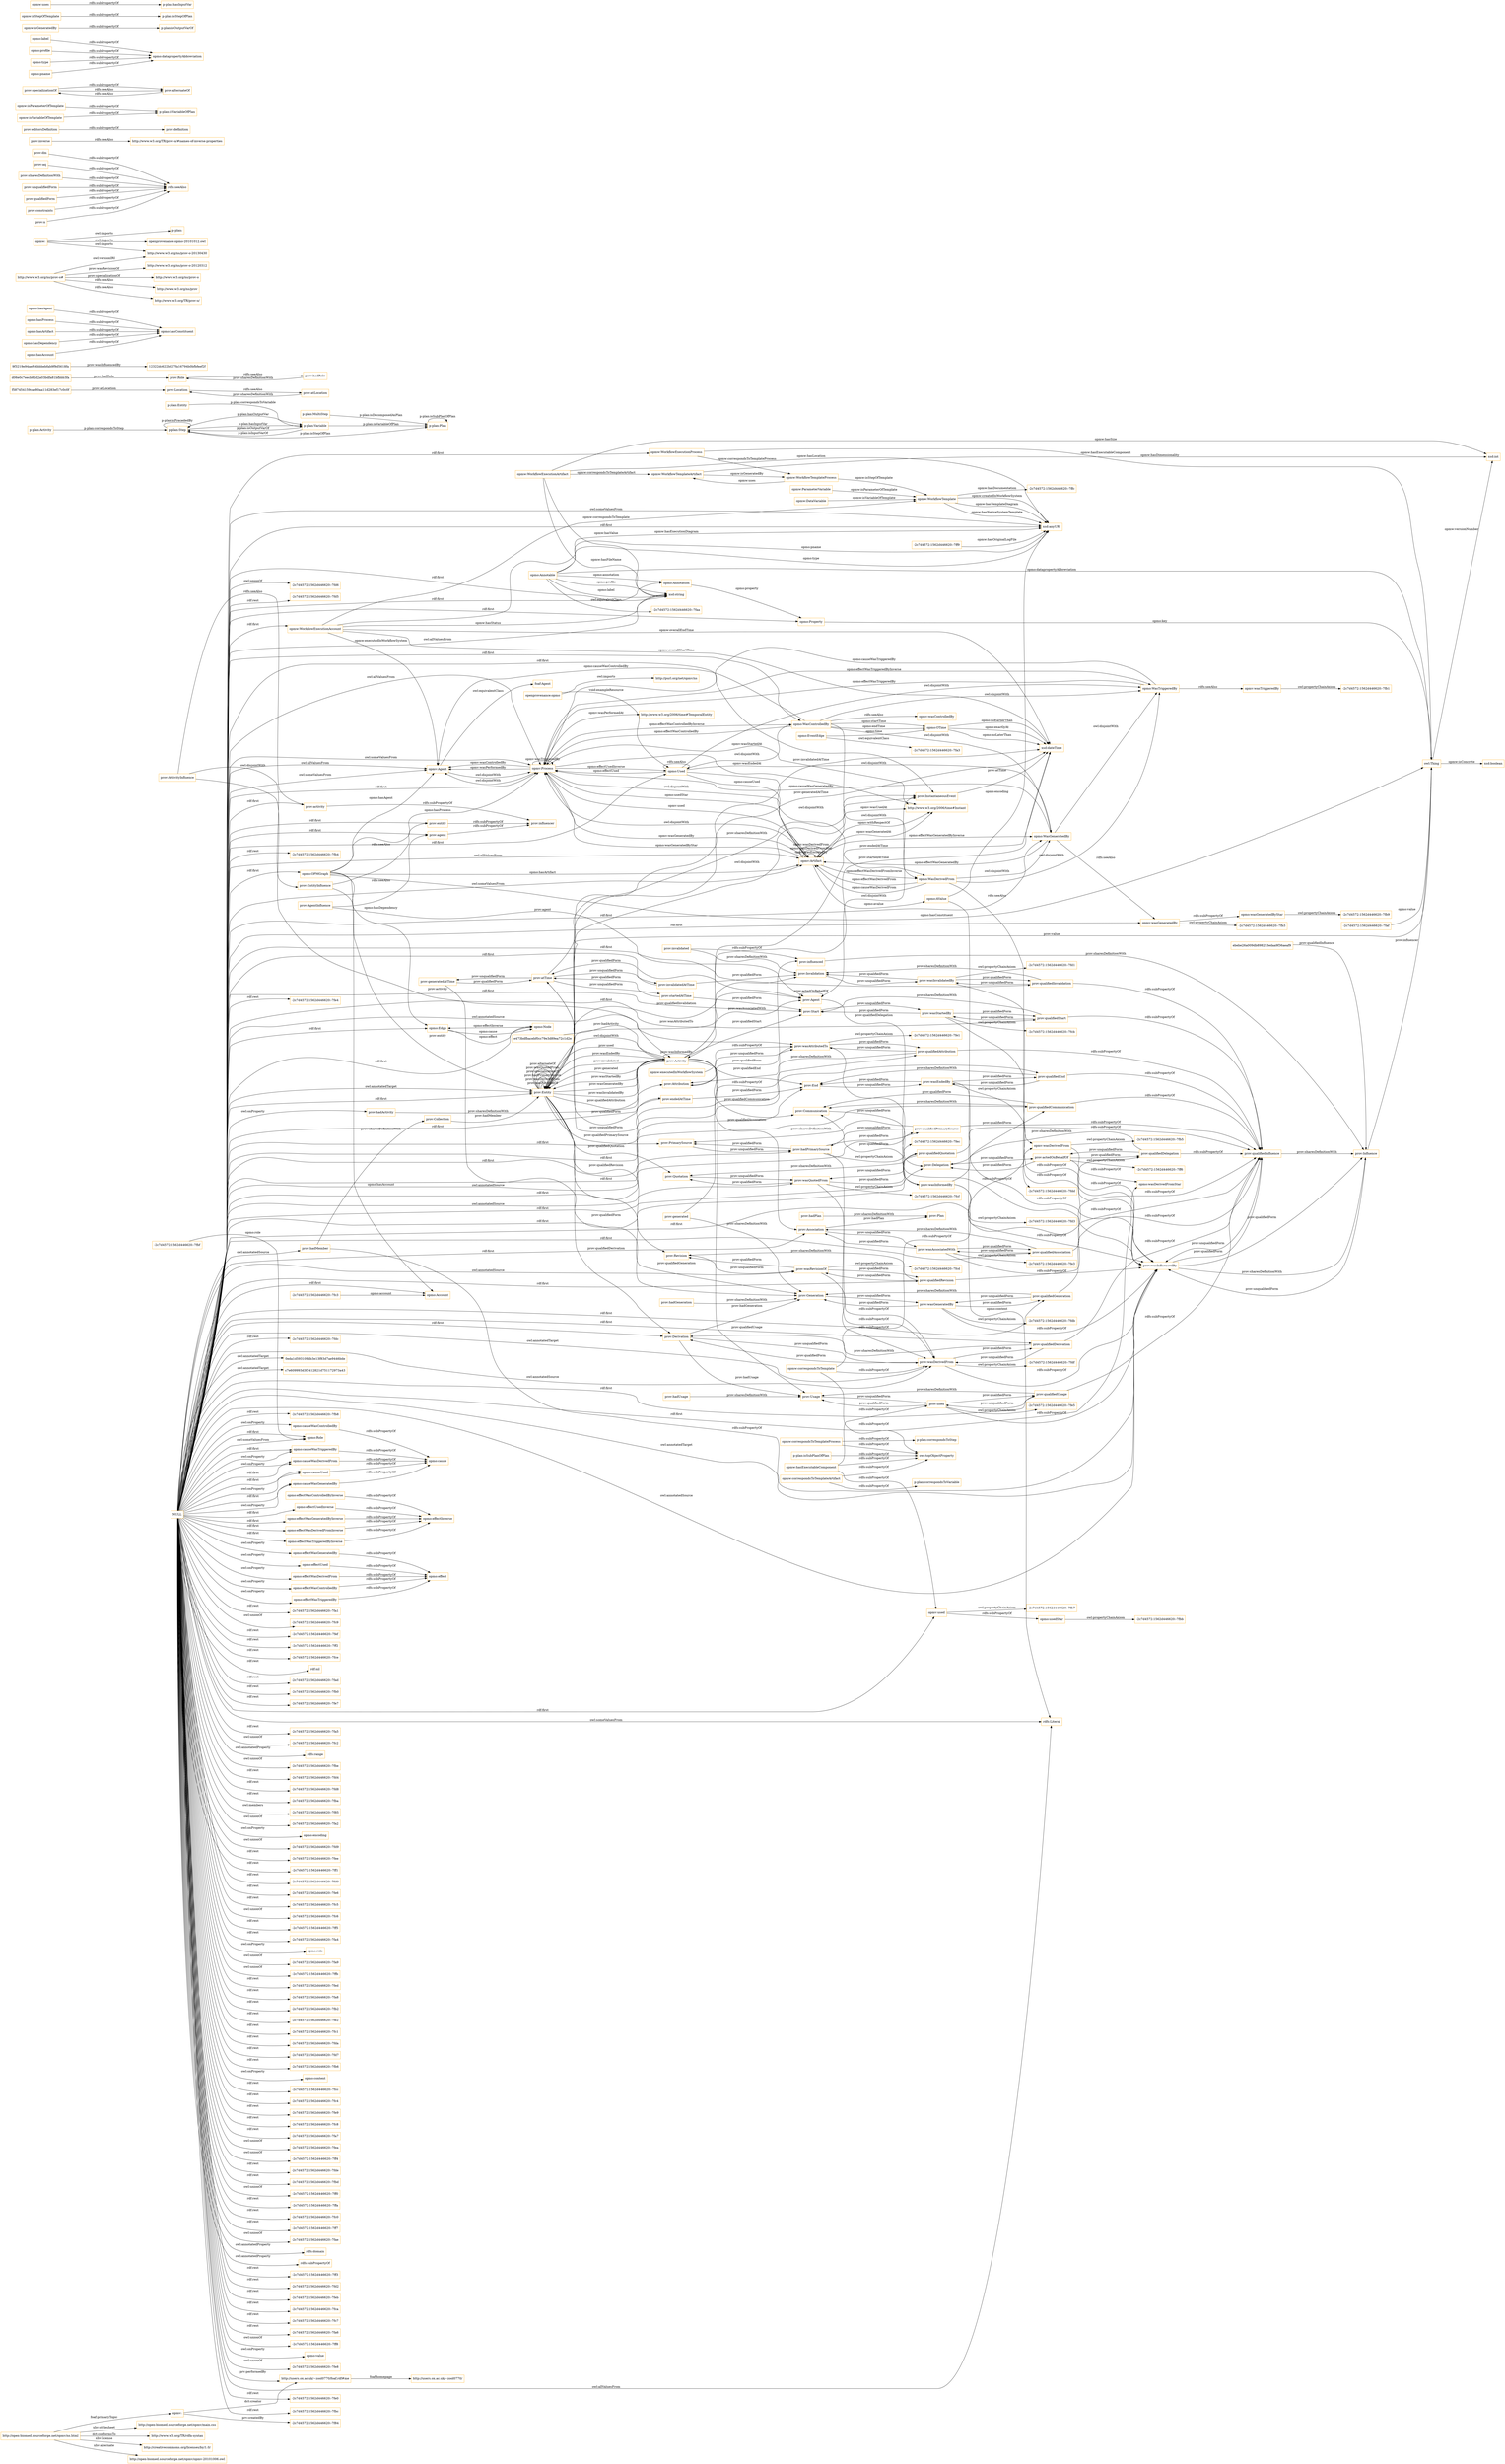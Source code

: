 digraph ar2dtool_diagram { 
rankdir=LR;
size="1501"
node [shape = rectangle, color="orange"]; "opmw:WorkflowExecutionAccount" "opmv:Process" "opmo:OPMGraph" "opmw:WorkflowTemplate" "opmw:DataVariable" "opmw:WorkflowTemplateArtifact" "opmw:WorkflowExecutionProcess" "-2c7d4572:1562d446620:-7ff9" "opmw:ParameterVariable" "opmw:WorkflowExecutionArtifact" "opmw:WorkflowTemplateProcess" "opmo:Account" "opmv:Artifact" "p-plan:MultiStep" "p-plan:Activity" "p-plan:Step" "p-plan:Entity" "prov:Entity" "p-plan:Plan" "prov:Plan" "prov:Activity" "p-plan:Variable" "f587454159cae80aa11d283ef17c0c0f" "prov:Influence" "ebebe26a009db898253edaa9f36aeaf9" "prov:End" "prov:Agent" "prov:Derivation" "prov:Role" "d06e0c7eecb82d2a03bdfa81bfbbb3fa" "prov:Quotation" "prov:Collection" "prov:InstantaneousEvent" "prov:Delegation" "prov:Invalidation" "12322dc622b927fa16794b0bfbfeef2f" "prov:Usage" "0eda1d593109db3e13f83d7ae9446bde" "prov:Attribution" "prov:PrimarySource" "owl:Thing" "prov:ActivityInfluence" "prov:Revision" "prov:Communication" "prov:Association" "prov:Start" "c7e609993d3f2412821d751172973a43" "9f3219e94aef64bbbebfab9f9d5618fa" "prov:EntityInfluence" "e473bdfbacebf0cc79e3d89ea72c1d2e" "prov:Location" "prov:AgentInfluence" "prov:Generation" "opmo:Annotation" "opmo:Edge" "opmo:Property" "opmo:EventEdge" "opmo:Used" "opmo:OTime" "-2c7d4572:1562d446620:-7fbf" "-2c7d4572:1562d446620:-7faf" "opmo:WasGeneratedBy" "opmo:Node" "opmo:AValue" "opmo:Role" "opmv:Agent" "opmo:WasDerivedFrom" "opmo:WasControlledBy" "-2c7d4572:1562d446620:-7fa3" "opmo:Annotable" "-2c7d4572:1562d446620:-7faa" "opmo:WasTriggeredBy" "-2c7d4572:1562d446620:-7fc3" "foaf:Agent" ; /*classes style*/
	"prov:Activity" -> "prov:Entity" [ label = "owl:disjointWith" ];
	"prov:entity" -> "prov:influencer" [ label = "rdfs:subPropertyOf" ];
	"opmo:effectWasControlledByInverse" -> "opmo:effectInverse" [ label = "rdfs:subPropertyOf" ];
	"prov:Derivation" -> "prov:wasDerivedFrom" [ label = "prov:unqualifiedForm" ];
	"opmo:hasAgent" -> "opmo:hasConstituent" [ label = "rdfs:subPropertyOf" ];
	"prov:Communication" -> "prov:wasInformedBy" [ label = "prov:unqualifiedForm" ];
	"prov:wasInvalidatedBy" -> "-2c7d4572:1562d446620:-7fd1" [ label = "owl:propertyChainAxiom" ];
	"prov:wasInvalidatedBy" -> "prov:wasInfluencedBy" [ label = "rdfs:subPropertyOf" ];
	"prov:wasInvalidatedBy" -> "prov:qualifiedInvalidation" [ label = "prov:qualifiedForm" ];
	"prov:wasInvalidatedBy" -> "prov:Invalidation" [ label = "prov:qualifiedForm" ];
	"opmw:" -> "p-plan:" [ label = "owl:imports" ];
	"opmw:" -> "openprovenance:opmo-20101012.owl" [ label = "owl:imports" ];
	"opmw:" -> "http://www.w3.org/ns/prov-o-20130430" [ label = "owl:imports" ];
	"prov:hadActivity" -> "prov:Activity" [ label = "prov:sharesDefinitionWith" ];
	"prov:hadGeneration" -> "prov:Generation" [ label = "prov:sharesDefinitionWith" ];
	"prov:qualifiedPrimarySource" -> "prov:qualifiedInfluence" [ label = "rdfs:subPropertyOf" ];
	"prov:qualifiedPrimarySource" -> "prov:PrimarySource" [ label = "prov:sharesDefinitionWith" ];
	"prov:qualifiedPrimarySource" -> "prov:hadPrimarySource" [ label = "prov:unqualifiedForm" ];
	"prov:generated" -> "prov:Generation" [ label = "prov:sharesDefinitionWith" ];
	"prov:generated" -> "prov:influenced" [ label = "rdfs:subPropertyOf" ];
	"opmo:Used" -> "opmo:WasGeneratedBy" [ label = "owl:disjointWith" ];
	"opmo:Used" -> "opmo:Used" [ label = "rdfs:seeAlso" ];
	"opmo:Used" -> "opmo:WasDerivedFrom" [ label = "owl:disjointWith" ];
	"opmo:Used" -> "opmo:WasControlledBy" [ label = "owl:disjointWith" ];
	"opmo:Used" -> "opmo:WasTriggeredBy" [ label = "owl:disjointWith" ];
	"prov:dm" -> "rdfs:seeAlso" [ label = "rdfs:subPropertyOf" ];
	"opmo:causeWasControlledBy" -> "opmo:cause" [ label = "rdfs:subPropertyOf" ];
	"prov:wasDerivedFrom" -> "-2c7d4572:1562d446620:-7fdf" [ label = "owl:propertyChainAxiom" ];
	"prov:wasDerivedFrom" -> "prov:Derivation" [ label = "prov:qualifiedForm" ];
	"prov:wasDerivedFrom" -> "prov:qualifiedDerivation" [ label = "prov:qualifiedForm" ];
	"prov:wasDerivedFrom" -> "prov:wasInfluencedBy" [ label = "rdfs:subPropertyOf" ];
	"prov:Delegation" -> "prov:actedOnBehalfOf" [ label = "prov:unqualifiedForm" ];
	"prov:invalidated" -> "prov:influenced" [ label = "rdfs:subPropertyOf" ];
	"prov:invalidated" -> "prov:Invalidation" [ label = "prov:sharesDefinitionWith" ];
	"prov:wasInfluencedBy" -> "prov:Influence" [ label = "prov:sharesDefinitionWith" ];
	"prov:wasInfluencedBy" -> "prov:Influence" [ label = "prov:qualifiedForm" ];
	"prov:wasInfluencedBy" -> "prov:qualifiedInfluence" [ label = "prov:qualifiedForm" ];
	"prov:qualifiedDelegation" -> "prov:Delegation" [ label = "prov:sharesDefinitionWith" ];
	"prov:qualifiedDelegation" -> "prov:actedOnBehalfOf" [ label = "prov:unqualifiedForm" ];
	"prov:qualifiedDelegation" -> "prov:qualifiedInfluence" [ label = "rdfs:subPropertyOf" ];
	"prov:inverse" -> "http://www.w3.org/TR/prov-o/#names-of-inverse-properties" [ label = "rdfs:seeAlso" ];
	"prov:aq" -> "rdfs:seeAlso" [ label = "rdfs:subPropertyOf" ];
	"opmo:causeWasTriggeredBy" -> "opmo:cause" [ label = "rdfs:subPropertyOf" ];
	"prov:Agent" -> "prov:InstantaneousEvent" [ label = "owl:disjointWith" ];
	"opmo:EventEdge" -> "-2c7d4572:1562d446620:-7fa3" [ label = "owl:equivalentClass" ];
	"opmo:effectWasGeneratedByInverse" -> "opmo:effectInverse" [ label = "rdfs:subPropertyOf" ];
	"prov:qualifiedAssociation" -> "prov:Association" [ label = "prov:sharesDefinitionWith" ];
	"prov:qualifiedAssociation" -> "prov:wasAssociatedWith" [ label = "prov:unqualifiedForm" ];
	"prov:qualifiedAssociation" -> "prov:qualifiedInfluence" [ label = "rdfs:subPropertyOf" ];
	"prov:editorsDefinition" -> "prov:definition" [ label = "rdfs:subPropertyOf" ];
	"prov:Start" -> "prov:wasStartedBy" [ label = "prov:unqualifiedForm" ];
	"opmw:correspondsToTemplateProcess" -> "owl:topObjectProperty" [ label = "rdfs:subPropertyOf" ];
	"opmw:correspondsToTemplateProcess" -> "p-plan:correspondsToStep" [ label = "rdfs:subPropertyOf" ];
	"opmw:correspondsToTemplateArtifact" -> "owl:topObjectProperty" [ label = "rdfs:subPropertyOf" ];
	"opmw:correspondsToTemplateArtifact" -> "p-plan:correspondsToVariable" [ label = "rdfs:subPropertyOf" ];
	"prov:wasAttributedTo" -> "-2c7d4572:1562d446620:-7fe1" [ label = "owl:propertyChainAxiom" ];
	"prov:wasAttributedTo" -> "prov:Attribution" [ label = "prov:qualifiedForm" ];
	"prov:wasAttributedTo" -> "prov:wasInfluencedBy" [ label = "rdfs:subPropertyOf" ];
	"prov:wasAttributedTo" -> "prov:qualifiedAttribution" [ label = "prov:qualifiedForm" ];
	"prov:Influence" -> "prov:wasInfluencedBy" [ label = "prov:unqualifiedForm" ];
	"prov:Usage" -> "prov:used" [ label = "prov:unqualifiedForm" ];
	"prov:Association" -> "prov:wasAssociatedWith" [ label = "prov:unqualifiedForm" ];
	"prov:wasEndedBy" -> "prov:qualifiedEnd" [ label = "prov:qualifiedForm" ];
	"prov:wasEndedBy" -> "-2c7d4572:1562d446620:-7fdd" [ label = "owl:propertyChainAxiom" ];
	"prov:wasEndedBy" -> "prov:End" [ label = "prov:qualifiedForm" ];
	"prov:wasEndedBy" -> "prov:wasInfluencedBy" [ label = "rdfs:subPropertyOf" ];
	"opmo:WasDerivedFrom" -> "opmv:wasDerivedFrom" [ label = "rdfs:seeAlso" ];
	"opmo:WasDerivedFrom" -> "opmo:WasGeneratedBy" [ label = "owl:disjointWith" ];
	"opmo:WasDerivedFrom" -> "opmo:WasTriggeredBy" [ label = "owl:disjointWith" ];
	"prov:activity" -> "prov:influencer" [ label = "rdfs:subPropertyOf" ];
	"opmw:isParameterOfTemplate" -> "p-plan:isVariableOfPlan" [ label = "rdfs:subPropertyOf" ];
	"prov:Entity" -> "prov:InstantaneousEvent" [ label = "owl:disjointWith" ];
	"prov:specializationOf" -> "prov:alternateOf" [ label = "rdfs:subPropertyOf" ];
	"prov:specializationOf" -> "prov:alternateOf" [ label = "rdfs:seeAlso" ];
	"prov:invalidatedAtTime" -> "prov:atTime" [ label = "prov:qualifiedForm" ];
	"prov:invalidatedAtTime" -> "prov:Invalidation" [ label = "prov:qualifiedForm" ];
	"opmo:label" -> "opmo:datapropertyAbbreviation" [ label = "rdfs:subPropertyOf" ];
	"opmo:WasControlledBy" -> "opmo:WasDerivedFrom" [ label = "owl:disjointWith" ];
	"opmo:WasControlledBy" -> "opmv:wasControlledBy" [ label = "rdfs:seeAlso" ];
	"opmo:WasControlledBy" -> "opmo:WasTriggeredBy" [ label = "owl:disjointWith" ];
	"opmo:WasControlledBy" -> "opmo:WasGeneratedBy" [ label = "owl:disjointWith" ];
	"opmo:effectWasGeneratedBy" -> "opmo:effect" [ label = "rdfs:subPropertyOf" ];
	"opmo:causeWasDerivedFrom" -> "opmo:cause" [ label = "rdfs:subPropertyOf" ];
	"prov:hadUsage" -> "prov:Usage" [ label = "prov:sharesDefinitionWith" ];
	"opmw:isGeneratedBy" -> "p-plan:isOutputVarOf" [ label = "rdfs:subPropertyOf" ];
	"opmo:usedStar" -> "-2c7d4572:1562d446620:-7fbb" [ label = "owl:propertyChainAxiom" ];
	"prov:qualifiedEnd" -> "prov:qualifiedInfluence" [ label = "rdfs:subPropertyOf" ];
	"prov:qualifiedEnd" -> "prov:wasEndedBy" [ label = "prov:unqualifiedForm" ];
	"prov:qualifiedEnd" -> "prov:End" [ label = "prov:sharesDefinitionWith" ];
	"prov:sharesDefinitionWith" -> "rdfs:seeAlso" [ label = "rdfs:subPropertyOf" ];
	"prov:used" -> "prov:wasInfluencedBy" [ label = "rdfs:subPropertyOf" ];
	"prov:used" -> "prov:Usage" [ label = "prov:qualifiedForm" ];
	"prov:used" -> "-2c7d4572:1562d446620:-7fe5" [ label = "owl:propertyChainAxiom" ];
	"prov:used" -> "prov:qualifiedUsage" [ label = "prov:qualifiedForm" ];
	"http://users.ox.ac.uk/~zool0770/foaf.rdf#me" -> "http://users.ox.ac.uk/~zool0770/" [ label = "foaf:homepage" ];
	"prov:agent" -> "prov:influencer" [ label = "rdfs:subPropertyOf" ];
	"prov:qualifiedCommunication" -> "prov:Communication" [ label = "prov:sharesDefinitionWith" ];
	"prov:qualifiedCommunication" -> "prov:Communication" [ label = "prov:qualifiedForm" ];
	"prov:qualifiedCommunication" -> "prov:qualifiedInfluence" [ label = "rdfs:subPropertyOf" ];
	"prov:atTime" -> "prov:invalidatedAtTime" [ label = "prov:unqualifiedForm" ];
	"prov:atTime" -> "prov:startedAtTime" [ label = "prov:unqualifiedForm" ];
	"prov:atTime" -> "prov:generatedAtTime" [ label = "prov:unqualifiedForm" ];
	"prov:atTime" -> "prov:endedAtTime" [ label = "prov:unqualifiedForm" ];
	"prov:atTime" -> "prov:InstantaneousEvent" [ label = "prov:sharesDefinitionWith" ];
	"prov:hadRole" -> "prov:Role" [ label = "prov:sharesDefinitionWith" ];
	"prov:qualifiedQuotation" -> "prov:wasQuotedFrom" [ label = "prov:unqualifiedForm" ];
	"prov:qualifiedQuotation" -> "prov:Quotation" [ label = "prov:sharesDefinitionWith" ];
	"prov:qualifiedQuotation" -> "prov:qualifiedInfluence" [ label = "rdfs:subPropertyOf" ];
	"prov:wasQuotedFrom" -> "-2c7d4572:1562d446620:-7fcf" [ label = "owl:propertyChainAxiom" ];
	"prov:wasQuotedFrom" -> "prov:wasDerivedFrom" [ label = "rdfs:subPropertyOf" ];
	"prov:wasQuotedFrom" -> "prov:qualifiedQuotation" [ label = "prov:qualifiedForm" ];
	"prov:wasQuotedFrom" -> "prov:Quotation" [ label = "prov:qualifiedForm" ];
	"prov:unqualifiedForm" -> "rdfs:seeAlso" [ label = "rdfs:subPropertyOf" ];
	"prov:wasGeneratedBy" -> "prov:wasInfluencedBy" [ label = "rdfs:subPropertyOf" ];
	"prov:wasGeneratedBy" -> "prov:Generation" [ label = "prov:qualifiedForm" ];
	"prov:wasGeneratedBy" -> "prov:qualifiedGeneration" [ label = "prov:qualifiedForm" ];
	"prov:wasGeneratedBy" -> "-2c7d4572:1562d446620:-7fdb" [ label = "owl:propertyChainAxiom" ];
	"prov:qualifiedForm" -> "rdfs:seeAlso" [ label = "rdfs:subPropertyOf" ];
	"opmo:causeUsed" -> "opmo:cause" [ label = "rdfs:subPropertyOf" ];
	"prov:qualifiedUsage" -> "prov:qualifiedInfluence" [ label = "rdfs:subPropertyOf" ];
	"prov:qualifiedUsage" -> "prov:Usage" [ label = "prov:sharesDefinitionWith" ];
	"prov:qualifiedUsage" -> "prov:used" [ label = "prov:unqualifiedForm" ];
	"prov:wasInformedBy" -> "-2c7d4572:1562d446620:-7fd3" [ label = "owl:propertyChainAxiom" ];
	"prov:wasInformedBy" -> "prov:wasInfluencedBy" [ label = "rdfs:subPropertyOf" ];
	"prov:wasInformedBy" -> "prov:qualifiedCommunication" [ label = "prov:qualifiedForm" ];
	"prov:wasInformedBy" -> "prov:Communication" [ label = "prov:qualifiedForm" ];
	"prov:hadMember" -> "prov:Collection" [ label = "prov:sharesDefinitionWith" ];
	"prov:hadMember" -> "prov:wasInfluencedBy" [ label = "rdfs:subPropertyOf" ];
	"prov:qualifiedInvalidation" -> "prov:Invalidation" [ label = "prov:sharesDefinitionWith" ];
	"prov:qualifiedInvalidation" -> "prov:wasInvalidatedBy" [ label = "prov:unqualifiedForm" ];
	"prov:qualifiedInvalidation" -> "prov:qualifiedInfluence" [ label = "rdfs:subPropertyOf" ];
	"opmo:profile" -> "opmo:datapropertyAbbreviation" [ label = "rdfs:subPropertyOf" ];
	"prov:Generation" -> "prov:wasGeneratedBy" [ label = "prov:unqualifiedForm" ];
	"opmo:hasProcess" -> "opmo:hasConstituent" [ label = "rdfs:subPropertyOf" ];
	"opmw:executedInWorkflowSystem" -> "prov:wasAttributedTo" [ label = "rdfs:subPropertyOf" ];
	"opmo:hasArtifact" -> "opmo:hasConstituent" [ label = "rdfs:subPropertyOf" ];
	"prov:constraints" -> "rdfs:seeAlso" [ label = "rdfs:subPropertyOf" ];
	"prov:actedOnBehalfOf" -> "prov:qualifiedDelegation" [ label = "prov:qualifiedForm" ];
	"prov:actedOnBehalfOf" -> "prov:Delegation" [ label = "prov:qualifiedForm" ];
	"prov:actedOnBehalfOf" -> "prov:wasInfluencedBy" [ label = "rdfs:subPropertyOf" ];
	"prov:actedOnBehalfOf" -> "-2c7d4572:1562d446620:-7ff6" [ label = "owl:propertyChainAxiom" ];
	"opmv:wasTriggeredBy" -> "-2c7d4572:1562d446620:-7fb1" [ label = "owl:propertyChainAxiom" ];
	"prov:qualifiedGeneration" -> "prov:wasGeneratedBy" [ label = "prov:unqualifiedForm" ];
	"prov:qualifiedGeneration" -> "prov:qualifiedInfluence" [ label = "rdfs:subPropertyOf" ];
	"prov:qualifiedGeneration" -> "prov:Generation" [ label = "prov:sharesDefinitionWith" ];
	"opmo:effectWasDerivedFromInverse" -> "opmo:effectInverse" [ label = "rdfs:subPropertyOf" ];
	"prov:ActivityInfluence" -> "prov:activity" [ label = "rdfs:seeAlso" ];
	"prov:ActivityInfluence" -> "prov:EntityInfluence" [ label = "owl:disjointWith" ];
	"prov:qualifiedAttribution" -> "prov:qualifiedInfluence" [ label = "rdfs:subPropertyOf" ];
	"prov:qualifiedAttribution" -> "prov:wasAttributedTo" [ label = "prov:unqualifiedForm" ];
	"prov:qualifiedAttribution" -> "prov:Attribution" [ label = "prov:sharesDefinitionWith" ];
	"prov:startedAtTime" -> "prov:Start" [ label = "prov:qualifiedForm" ];
	"prov:startedAtTime" -> "prov:atTime" [ label = "prov:qualifiedForm" ];
	"prov:Revision" -> "prov:wasRevisionOf" [ label = "prov:unqualifiedForm" ];
	"http://open-biomed.sourceforge.net/opmv/ns.html" -> "http://open-biomed.sourceforge.net/opmv/main.css" [ label = "xhv:stylesheet" ];
	"http://open-biomed.sourceforge.net/opmv/ns.html" -> "http://www.w3.org/TR/rdfa-syntax" [ label = "dct:conformsTo" ];
	"http://open-biomed.sourceforge.net/opmv/ns.html" -> "opmv:" [ label = "foaf:primaryTopic" ];
	"http://open-biomed.sourceforge.net/opmv/ns.html" -> "http://creativecommons.org/licenses/by/1.0/" [ label = "xhv:license" ];
	"http://open-biomed.sourceforge.net/opmv/ns.html" -> "http://open-biomed.sourceforge.net/opmv/opmv-20101006.owl" [ label = "xhv:alternate" ];
	"prov:qualifiedDerivation" -> "prov:wasDerivedFrom" [ label = "prov:unqualifiedForm" ];
	"prov:qualifiedDerivation" -> "prov:qualifiedInfluence" [ label = "rdfs:subPropertyOf" ];
	"prov:qualifiedDerivation" -> "prov:Derivation" [ label = "prov:sharesDefinitionWith" ];
	"prov:wasAssociatedWith" -> "prov:Association" [ label = "prov:qualifiedForm" ];
	"prov:wasAssociatedWith" -> "prov:wasInfluencedBy" [ label = "rdfs:subPropertyOf" ];
	"prov:wasAssociatedWith" -> "prov:qualifiedAssociation" [ label = "prov:qualifiedForm" ];
	"prov:wasAssociatedWith" -> "-2c7d4572:1562d446620:-7fe3" [ label = "owl:propertyChainAxiom" ];
	"prov:Role" -> "prov:hadRole" [ label = "rdfs:seeAlso" ];
	"prov:AgentInfluence" -> "prov:agent" [ label = "rdfs:seeAlso" ];
	"prov:Invalidation" -> "prov:wasInvalidatedBy" [ label = "prov:unqualifiedForm" ];
	"prov:hadPlan" -> "prov:Plan" [ label = "prov:sharesDefinitionWith" ];
	"prov:n" -> "rdfs:seeAlso" [ label = "rdfs:subPropertyOf" ];
	"opmo:WasTriggeredBy" -> "opmv:wasTriggeredBy" [ label = "rdfs:seeAlso" ];
	"opmv:wasDerivedFrom" -> "-2c7d4572:1562d446620:-7fb5" [ label = "owl:propertyChainAxiom" ];
	"opmv:wasDerivedFrom" -> "opmo:wasDerivedFromStar" [ label = "rdfs:subPropertyOf" ];
	"prov:endedAtTime" -> "prov:End" [ label = "prov:qualifiedForm" ];
	"prov:endedAtTime" -> "prov:atTime" [ label = "prov:qualifiedForm" ];
	"opmw:isVariableOfTemplate" -> "p-plan:isVariableOfPlan" [ label = "rdfs:subPropertyOf" ];
	"opmo:causeWasGeneratedBy" -> "opmo:cause" [ label = "rdfs:subPropertyOf" ];
	"prov:qualifiedRevision" -> "prov:qualifiedInfluence" [ label = "rdfs:subPropertyOf" ];
	"prov:qualifiedRevision" -> "prov:wasRevisionOf" [ label = "prov:unqualifiedForm" ];
	"prov:qualifiedRevision" -> "prov:Revision" [ label = "prov:sharesDefinitionWith" ];
	"opmo:hasDependency" -> "opmo:hasConstituent" [ label = "rdfs:subPropertyOf" ];
	"opmo:type" -> "opmo:datapropertyAbbreviation" [ label = "rdfs:subPropertyOf" ];
	"prov:alternateOf" -> "prov:specializationOf" [ label = "rdfs:seeAlso" ];
	"opmo:wasGeneratedByStar" -> "-2c7d4572:1562d446620:-7fb9" [ label = "owl:propertyChainAxiom" ];
	"opmv:used" -> "-2c7d4572:1562d446620:-7fb7" [ label = "owl:propertyChainAxiom" ];
	"opmv:used" -> "opmo:usedStar" [ label = "rdfs:subPropertyOf" ];
	"opmw:correspondsToTemplate" -> "prov:wasDerivedFrom" [ label = "rdfs:subPropertyOf" ];
	"opmw:correspondsToTemplate" -> "owl:topObjectProperty" [ label = "rdfs:subPropertyOf" ];
	"opmw:correspondsToTemplate" -> "opmv:wasDerivedFrom" [ label = "rdfs:subPropertyOf" ];
	"opmo:pname" -> "opmo:datapropertyAbbreviation" [ label = "rdfs:subPropertyOf" ];
	"opmw:isStepOfTemplate" -> "p-plan:isStepOfPlan" [ label = "rdfs:subPropertyOf" ];
	"opmo:effectUsed" -> "opmo:effect" [ label = "rdfs:subPropertyOf" ];
	"opmv:" -> "-2c7d4572:1562d446620:-7f84" [ label = "prv:createdBy" ];
	"opmv:" -> "http://users.ox.ac.uk/~zool0770/foaf.rdf#me" [ label = "dct:creator" ];
	"prov:wasStartedBy" -> "prov:qualifiedStart" [ label = "prov:qualifiedForm" ];
	"prov:wasStartedBy" -> "-2c7d4572:1562d446620:-7fcb" [ label = "owl:propertyChainAxiom" ];
	"prov:wasStartedBy" -> "prov:wasInfluencedBy" [ label = "rdfs:subPropertyOf" ];
	"prov:wasStartedBy" -> "prov:Start" [ label = "prov:qualifiedForm" ];
	"prov:Location" -> "prov:atLocation" [ label = "rdfs:seeAlso" ];
	"prov:PrimarySource" -> "prov:hadPrimarySource" [ label = "prov:unqualifiedForm" ];
	"opmw:uses" -> "p-plan:hasInputVar" [ label = "rdfs:subPropertyOf" ];
	"prov:Quotation" -> "prov:wasQuotedFrom" [ label = "prov:unqualifiedForm" ];
	"openprovenance:opmo" -> "http://purl.org/net/opmv/ns" [ label = "owl:imports" ];
	"openprovenance:opmo" -> "opmo:Used" [ label = "void:exampleResource" ];
	"opmo:effectWasTriggeredByInverse" -> "opmo:effectInverse" [ label = "rdfs:subPropertyOf" ];
	"prov:qualifiedStart" -> "prov:Start" [ label = "prov:sharesDefinitionWith" ];
	"prov:qualifiedStart" -> "prov:wasStartedBy" [ label = "prov:unqualifiedForm" ];
	"prov:qualifiedStart" -> "prov:qualifiedInfluence" [ label = "rdfs:subPropertyOf" ];
	"prov:atLocation" -> "prov:Location" [ label = "prov:sharesDefinitionWith" ];
	"opmo:effectUsedInverse" -> "opmo:effectInverse" [ label = "rdfs:subPropertyOf" ];
	"opmo:hasAccount" -> "opmo:hasConstituent" [ label = "rdfs:subPropertyOf" ];
	"prov:qualifiedInfluence" -> "prov:wasInfluencedBy" [ label = "prov:unqualifiedForm" ];
	"prov:qualifiedInfluence" -> "prov:Influence" [ label = "prov:sharesDefinitionWith" ];
	"prov:hadPrimarySource" -> "prov:PrimarySource" [ label = "prov:qualifiedForm" ];
	"prov:hadPrimarySource" -> "prov:qualifiedPrimarySource" [ label = "prov:qualifiedForm" ];
	"prov:hadPrimarySource" -> "-2c7d4572:1562d446620:-7fec" [ label = "owl:propertyChainAxiom" ];
	"prov:hadPrimarySource" -> "prov:wasDerivedFrom" [ label = "rdfs:subPropertyOf" ];
	"prov:wasRevisionOf" -> "prov:Revision" [ label = "prov:qualifiedForm" ];
	"prov:wasRevisionOf" -> "prov:qualifiedRevision" [ label = "prov:qualifiedForm" ];
	"prov:wasRevisionOf" -> "prov:wasDerivedFrom" [ label = "rdfs:subPropertyOf" ];
	"prov:wasRevisionOf" -> "-2c7d4572:1562d446620:-7fcd" [ label = "owl:propertyChainAxiom" ];
	"NULL" -> "opmo:effectWasDerivedFromInverse" [ label = "rdf:first" ];
	"NULL" -> "prov:InstantaneousEvent" [ label = "rdf:first" ];
	"NULL" -> "prov:Entity" [ label = "rdf:first" ];
	"NULL" -> "prov:qualifiedEnd" [ label = "rdf:first" ];
	"NULL" -> "opmo:effectWasDerivedFrom" [ label = "owl:onProperty" ];
	"NULL" -> "opmo:causeWasDerivedFrom" [ label = "owl:onProperty" ];
	"NULL" -> "-2c7d4572:1562d446620:-7fa1" [ label = "rdf:rest" ];
	"NULL" -> "prov:qualifiedQuotation" [ label = "rdf:first" ];
	"NULL" -> "-2c7d4572:1562d446620:-7fc9" [ label = "owl:unionOf" ];
	"NULL" -> "-2c7d4572:1562d446620:-7fef" [ label = "rdf:rest" ];
	"NULL" -> "opmo:effectWasControlledBy" [ label = "owl:onProperty" ];
	"NULL" -> "prov:Activity" [ label = "rdf:first" ];
	"NULL" -> "-2c7d4572:1562d446620:-7ff2" [ label = "rdf:rest" ];
	"NULL" -> "-2c7d4572:1562d446620:-7fce" [ label = "rdf:rest" ];
	"NULL" -> "rdf:nil" [ label = "rdf:rest" ];
	"NULL" -> "opmo:wasDerivedFromStar" [ label = "rdf:first" ];
	"NULL" -> "-2c7d4572:1562d446620:-7fad" [ label = "rdf:rest" ];
	"NULL" -> "prov:End" [ label = "rdf:first" ];
	"NULL" -> "-2c7d4572:1562d446620:-7fb0" [ label = "rdf:rest" ];
	"NULL" -> "-2c7d4572:1562d446620:-7fe7" [ label = "rdf:rest" ];
	"NULL" -> "rdfs:Literal" [ label = "owl:someValuesFrom" ];
	"NULL" -> "-2c7d4572:1562d446620:-7fa5" [ label = "rdf:rest" ];
	"NULL" -> "opmo:effectWasGeneratedBy" [ label = "owl:onProperty" ];
	"NULL" -> "-2c7d4572:1562d446620:-7fc2" [ label = "owl:unionOf" ];
	"NULL" -> "prov:Association" [ label = "rdf:first" ];
	"NULL" -> "prov:hadMember" [ label = "owl:annotatedSource" ];
	"NULL" -> "opmo:causeWasTriggeredBy" [ label = "rdf:first" ];
	"NULL" -> "xsd:anyURI" [ label = "owl:someValuesFrom" ];
	"NULL" -> "rdfs:range" [ label = "owl:annotatedProperty" ];
	"NULL" -> "opmo:Edge" [ label = "rdf:first" ];
	"NULL" -> "0eda1d593109db3e13f83d7ae9446bde" [ label = "owl:annotatedTarget" ];
	"NULL" -> "-2c7d4572:1562d446620:-7fbe" [ label = "owl:unionOf" ];
	"NULL" -> "prov:wasDerivedFrom" [ label = "owl:annotatedSource" ];
	"NULL" -> "opmo:Annotation" [ label = "rdf:first" ];
	"NULL" -> "opmo:causeUsed" [ label = "rdf:first" ];
	"NULL" -> "-2c7d4572:1562d446620:-7fd4" [ label = "rdf:rest" ];
	"NULL" -> "opmo:causeUsed" [ label = "owl:onProperty" ];
	"NULL" -> "xsd:anyURI" [ label = "rdf:first" ];
	"NULL" -> "opmv:Process" [ label = "rdf:first" ];
	"NULL" -> "opmo:causeWasTriggeredBy" [ label = "owl:onProperty" ];
	"NULL" -> "opmo:causeWasGeneratedBy" [ label = "rdf:first" ];
	"NULL" -> "-2c7d4572:1562d446620:-7fd8" [ label = "rdf:rest" ];
	"NULL" -> "-2c7d4572:1562d446620:-7fba" [ label = "rdf:rest" ];
	"NULL" -> "-2c7d4572:1562d446620:-7f85" [ label = "owl:members" ];
	"NULL" -> "prov:qualifiedInvalidation" [ label = "rdf:first" ];
	"NULL" -> "-2c7d4572:1562d446620:-7fa2" [ label = "owl:unionOf" ];
	"NULL" -> "prov:wasInfluencedBy" [ label = "owl:annotatedTarget" ];
	"NULL" -> "opmo:encoding" [ label = "owl:onProperty" ];
	"NULL" -> "-2c7d4572:1562d446620:-7fd9" [ label = "owl:unionOf" ];
	"NULL" -> "-2c7d4572:1562d446620:-7fee" [ label = "rdf:rest" ];
	"NULL" -> "opmo:causeWasGeneratedBy" [ label = "owl:onProperty" ];
	"NULL" -> "opmo:Node" [ label = "rdf:first" ];
	"NULL" -> "-2c7d4572:1562d446620:-7ff1" [ label = "rdf:rest" ];
	"NULL" -> "-2c7d4572:1562d446620:-7fd0" [ label = "rdf:rest" ];
	"NULL" -> "-2c7d4572:1562d446620:-7fe6" [ label = "rdf:rest" ];
	"NULL" -> "prov:Start" [ label = "rdf:first" ];
	"NULL" -> "prov:wasQuotedFrom" [ label = "owl:annotatedSource" ];
	"NULL" -> "-2c7d4572:1562d446620:-7fc5" [ label = "rdf:rest" ];
	"NULL" -> "-2c7d4572:1562d446620:-7fc6" [ label = "owl:unionOf" ];
	"NULL" -> "-2c7d4572:1562d446620:-7ff5" [ label = "rdf:rest" ];
	"NULL" -> "-2c7d4572:1562d446620:-7fa4" [ label = "rdf:rest" ];
	"NULL" -> "prov:wasAttributedTo" [ label = "owl:annotatedSource" ];
	"NULL" -> "opmo:role" [ label = "owl:onProperty" ];
	"NULL" -> "opmo:effectWasTriggeredByInverse" [ label = "rdf:first" ];
	"NULL" -> "-2c7d4572:1562d446620:-7fa9" [ label = "owl:unionOf" ];
	"NULL" -> "-2c7d4572:1562d446620:-7ffb" [ label = "owl:unionOf" ];
	"NULL" -> "opmo:Role" [ label = "owl:someValuesFrom" ];
	"NULL" -> "-2c7d4572:1562d446620:-7fed" [ label = "rdf:rest" ];
	"NULL" -> "prov:wasRevisionOf" [ label = "owl:annotatedSource" ];
	"NULL" -> "prov:qualifiedUsage" [ label = "rdf:first" ];
	"NULL" -> "-2c7d4572:1562d446620:-7fa8" [ label = "rdf:rest" ];
	"NULL" -> "prov:qualifiedAttribution" [ label = "rdf:first" ];
	"NULL" -> "prov:Agent" [ label = "rdf:first" ];
	"NULL" -> "prov:qualifiedDelegation" [ label = "rdf:first" ];
	"NULL" -> "prov:wasInfluencedBy" [ label = "owl:annotatedSource" ];
	"NULL" -> "-2c7d4572:1562d446620:-7fb2" [ label = "rdf:rest" ];
	"NULL" -> "opmo:Used" [ label = "rdf:first" ];
	"NULL" -> "opmo:effectWasTriggeredBy" [ label = "owl:onProperty" ];
	"NULL" -> "-2c7d4572:1562d446620:-7fe2" [ label = "rdf:rest" ];
	"NULL" -> "-2c7d4572:1562d446620:-7fc1" [ label = "rdf:rest" ];
	"NULL" -> "-2c7d4572:1562d446620:-7fda" [ label = "rdf:rest" ];
	"NULL" -> "http://users.ox.ac.uk/~zool0770/foaf.rdf#me" [ label = "prv:performedBy" ];
	"NULL" -> "-2c7d4572:1562d446620:-7fd7" [ label = "rdf:rest" ];
	"NULL" -> "rdfs:Literal" [ label = "owl:allValuesFrom" ];
	"NULL" -> "-2c7d4572:1562d446620:-7fb6" [ label = "rdf:rest" ];
	"NULL" -> "opmo:content" [ label = "owl:onProperty" ];
	"NULL" -> "prov:qualifiedAssociation" [ label = "rdf:first" ];
	"NULL" -> "prov:qualifiedDerivation" [ label = "rdf:first" ];
	"NULL" -> "opmv:Artifact" [ label = "owl:someValuesFrom" ];
	"NULL" -> "prov:hadActivity" [ label = "owl:onProperty" ];
	"NULL" -> "xsd:string" [ label = "rdf:first" ];
	"NULL" -> "-2c7d4572:1562d446620:-7fcc" [ label = "rdf:rest" ];
	"NULL" -> "-2c7d4572:1562d446620:-7fc4" [ label = "rdf:rest" ];
	"NULL" -> "opmv:Agent" [ label = "owl:allValuesFrom" ];
	"NULL" -> "-2c7d4572:1562d446620:-7fe9" [ label = "rdf:rest" ];
	"NULL" -> "prov:agent" [ label = "rdf:first" ];
	"NULL" -> "prov:qualifiedStart" [ label = "rdf:first" ];
	"NULL" -> "-2c7d4572:1562d446620:-7fc8" [ label = "rdf:rest" ];
	"NULL" -> "opmw:WorkflowExecutionProcess" [ label = "rdf:first" ];
	"NULL" -> "prov:activity" [ label = "rdf:first" ];
	"NULL" -> "-2c7d4572:1562d446620:-7fa7" [ label = "rdf:rest" ];
	"NULL" -> "-2c7d4572:1562d446620:-7fea" [ label = "owl:unionOf" ];
	"NULL" -> "opmv:Artifact" [ label = "owl:allValuesFrom" ];
	"NULL" -> "prov:Delegation" [ label = "rdf:first" ];
	"NULL" -> "-2c7d4572:1562d446620:-7ff4" [ label = "owl:unionOf" ];
	"NULL" -> "prov:qualifiedRevision" [ label = "rdf:first" ];
	"NULL" -> "opmo:Account" [ label = "rdf:first" ];
	"NULL" -> "opmw:WorkflowExecutionAccount" [ label = "rdf:first" ];
	"NULL" -> "opmv:Agent" [ label = "owl:someValuesFrom" ];
	"NULL" -> "prov:qualifiedGeneration" [ label = "rdf:first" ];
	"NULL" -> "-2c7d4572:1562d446620:-7fde" [ label = "rdf:rest" ];
	"NULL" -> "opmo:causeWasControlledBy" [ label = "owl:onProperty" ];
	"NULL" -> "-2c7d4572:1562d446620:-7fbd" [ label = "rdf:rest" ];
	"NULL" -> "-2c7d4572:1562d446620:-7ff0" [ label = "owl:unionOf" ];
	"NULL" -> "-2c7d4572:1562d446620:-7ffa" [ label = "rdf:rest" ];
	"NULL" -> "opmo:OPMGraph" [ label = "rdf:first" ];
	"NULL" -> "opmo:effectUsedInverse" [ label = "rdf:first" ];
	"NULL" -> "-2c7d4572:1562d446620:-7fc0" [ label = "rdf:rest" ];
	"NULL" -> "-2c7d4572:1562d446620:-7ff7" [ label = "rdf:rest" ];
	"NULL" -> "c7e609993d3f2412821d751172973a43" [ label = "owl:annotatedTarget" ];
	"NULL" -> "-2c7d4572:1562d446620:-7fae" [ label = "owl:unionOf" ];
	"NULL" -> "opmo:WasControlledBy" [ label = "rdf:first" ];
	"NULL" -> "rdfs:domain" [ label = "owl:annotatedProperty" ];
	"NULL" -> "xsd:string" [ label = "owl:allValuesFrom" ];
	"NULL" -> "opmo:WasGeneratedBy" [ label = "rdf:first" ];
	"NULL" -> "rdfs:subPropertyOf" [ label = "owl:annotatedProperty" ];
	"NULL" -> "opmv:Process" [ label = "owl:allValuesFrom" ];
	"NULL" -> "-2c7d4572:1562d446620:-7ff3" [ label = "rdf:rest" ];
	"NULL" -> "prov:wasDerivedFrom" [ label = "owl:annotatedTarget" ];
	"NULL" -> "-2c7d4572:1562d446620:-7fd2" [ label = "rdf:rest" ];
	"NULL" -> "-2c7d4572:1562d446620:-7feb" [ label = "rdf:rest" ];
	"NULL" -> "-2c7d4572:1562d446620:-7fca" [ label = "rdf:rest" ];
	"NULL" -> "-2c7d4572:1562d446620:-7fc7" [ label = "rdf:rest" ];
	"NULL" -> "prov:qualifiedCommunication" [ label = "rdf:first" ];
	"NULL" -> "-2c7d4572:1562d446620:-7fa6" [ label = "rdf:rest" ];
	"NULL" -> "prov:qualifiedPrimarySource" [ label = "rdf:first" ];
	"NULL" -> "prov:entity" [ label = "rdf:first" ];
	"NULL" -> "-2c7d4572:1562d446620:-7ff8" [ label = "owl:unionOf" ];
	"NULL" -> "opmo:value" [ label = "owl:onProperty" ];
	"NULL" -> "opmv:Process" [ label = "owl:someValuesFrom" ];
	"NULL" -> "opmo:Role" [ label = "rdf:first" ];
	"NULL" -> "prov:hadPrimarySource" [ label = "owl:annotatedSource" ];
	"NULL" -> "-2c7d4572:1562d446620:-7fe8" [ label = "owl:unionOf" ];
	"NULL" -> "opmv:wasGeneratedBy" [ label = "rdf:first" ];
	"NULL" -> "prov:Entity" [ label = "owl:annotatedTarget" ];
	"NULL" -> "opmo:causeWasDerivedFrom" [ label = "rdf:first" ];
	"NULL" -> "-2c7d4572:1562d446620:-7fe0" [ label = "rdf:rest" ];
	"NULL" -> "-2c7d4572:1562d446620:-7fbc" [ label = "rdf:rest" ];
	"NULL" -> "-2c7d4572:1562d446620:-7fd6" [ label = "owl:unionOf" ];
	"NULL" -> "-2c7d4572:1562d446620:-7fd5" [ label = "rdf:rest" ];
	"NULL" -> "-2c7d4572:1562d446620:-7fb4" [ label = "rdf:rest" ];
	"NULL" -> "prov:Derivation" [ label = "rdf:first" ];
	"NULL" -> "opmv:used" [ label = "rdf:first" ];
	"NULL" -> "opmo:Property" [ label = "rdf:first" ];
	"NULL" -> "opmo:effectUsed" [ label = "owl:onProperty" ];
	"NULL" -> "-2c7d4572:1562d446620:-7fe4" [ label = "rdf:rest" ];
	"NULL" -> "opmo:effectWasGeneratedByInverse" [ label = "rdf:first" ];
	"NULL" -> "-2c7d4572:1562d446620:-7fdc" [ label = "rdf:rest" ];
	"NULL" -> "-2c7d4572:1562d446620:-7fb8" [ label = "rdf:rest" ];
	"prov:influenced" -> "prov:Influence" [ label = "prov:sharesDefinitionWith" ];
	"opmv:Agent" -> "foaf:Agent" [ label = "owl:equivalentClass" ];
	"opmv:Agent" -> "opmv:Process" [ label = "owl:disjointWith" ];
	"opmv:wasGeneratedBy" -> "-2c7d4572:1562d446620:-7fb3" [ label = "owl:propertyChainAxiom" ];
	"opmv:wasGeneratedBy" -> "opmo:wasGeneratedByStar" [ label = "rdfs:subPropertyOf" ];
	"opmo:effectWasControlledBy" -> "opmo:effect" [ label = "rdfs:subPropertyOf" ];
	"opmo:effectWasTriggeredBy" -> "opmo:effect" [ label = "rdfs:subPropertyOf" ];
	"opmv:Artifact" -> "opmv:Process" [ label = "owl:disjointWith" ];
	"prov:End" -> "prov:wasEndedBy" [ label = "prov:unqualifiedForm" ];
	"opmw:hasExecutableComponent" -> "prov:used" [ label = "rdfs:subPropertyOf" ];
	"opmw:hasExecutableComponent" -> "owl:topObjectProperty" [ label = "rdfs:subPropertyOf" ];
	"opmw:hasExecutableComponent" -> "opmv:used" [ label = "rdfs:subPropertyOf" ];
	"opmv:Process" -> "opmv:Agent" [ label = "owl:disjointWith" ];
	"opmv:Process" -> "opmv:Artifact" [ label = "owl:disjointWith" ];
	"prov:Attribution" -> "prov:wasAttributedTo" [ label = "prov:unqualifiedForm" ];
	"p-plan:isSubPlanOfPlan" -> "owl:topObjectProperty" [ label = "rdfs:subPropertyOf" ];
	"prov:EntityInfluence" -> "prov:entity" [ label = "rdfs:seeAlso" ];
	"opmo:WasGeneratedBy" -> "opmo:WasTriggeredBy" [ label = "owl:disjointWith" ];
	"opmo:WasGeneratedBy" -> "opmv:wasGeneratedBy" [ label = "rdfs:seeAlso" ];
	"http://www.w3.org/ns/prov-o#" -> "http://www.w3.org/ns/prov-o-20120312" [ label = "prov:wasRevisionOf" ];
	"http://www.w3.org/ns/prov-o#" -> "http://www.w3.org/ns/prov-o" [ label = "prov:specializationOf" ];
	"http://www.w3.org/ns/prov-o#" -> "http://www.w3.org/ns/prov-o-20130430" [ label = "owl:versionIRI" ];
	"http://www.w3.org/ns/prov-o#" -> "http://www.w3.org/ns/prov" [ label = "rdfs:seeAlso" ];
	"http://www.w3.org/ns/prov-o#" -> "http://www.w3.org/TR/prov-o/" [ label = "rdfs:seeAlso" ];
	"prov:generatedAtTime" -> "prov:atTime" [ label = "prov:qualifiedForm" ];
	"prov:generatedAtTime" -> "prov:Generation" [ label = "prov:qualifiedForm" ];
	"opmo:Annotable" -> "-2c7d4572:1562d446620:-7faa" [ label = "owl:equivalentClass" ];
	"opmo:effectWasDerivedFrom" -> "opmo:effect" [ label = "rdfs:subPropertyOf" ];
	"prov:Derivation" -> "prov:Generation" [ label = "prov:hadGeneration" ];
	"prov:Entity" -> "prov:Activity" [ label = "prov:wasGeneratedBy" ];
	"prov:Activity" -> "prov:Start" [ label = "prov:qualifiedStart" ];
	"opmw:WorkflowTemplateProcess" -> "opmw:WorkflowTemplateArtifact" [ label = "opmw:uses" ];
	"opmv:Artifact" -> "opmv:Artifact" [ label = "opmv:wasEncodedBy" ];
	"opmo:Used" -> "opmv:Artifact" [ label = "opmo:causeUsed" ];
	"opmo:AValue" -> "rdfs:Literal" [ label = "opmo:content" ];
	"p-plan:Step" -> "p-plan:Variable" [ label = "p-plan:hasOutputVar" ];
	"f587454159cae80aa11d283ef17c0c0f" -> "prov:Location" [ label = "prov:atLocation" ];
	"opmv:Artifact" -> "http://www.w3.org/2006/time#Instant" [ label = "opmv:wasUsedAt" ];
	"opmv:Process" -> "opmv:Agent" [ label = "opmv:wasControlledBy" ];
	"prov:Activity" -> "prov:Entity" [ label = "prov:used" ];
	"opmo:WasDerivedFrom" -> "opmv:Artifact" [ label = "opmo:effectWasDerivedFrom" ];
	"opmv:Process" -> "http://www.w3.org/2006/time#TemporalEntity" [ label = "opmv:wasPerformedAt" ];
	"prov:Entity" -> "prov:Agent" [ label = "prov:wasAttributedTo" ];
	"opmv:Process" -> "opmv:Process" [ label = "opmv:wasTriggeredBy" ];
	"p-plan:Variable" -> "p-plan:Step" [ label = "p-plan:isOutputVarOf" ];
	"opmo:WasControlledBy" -> "opmv:Agent" [ label = "opmo:causeWasControlledBy" ];
	"p-plan:Variable" -> "p-plan:Step" [ label = "p-plan:isInputVarOf" ];
	"prov:Agent" -> "prov:Agent" [ label = "prov:actedOnBehalfOf" ];
	"opmo:WasTriggeredBy" -> "opmv:Process" [ label = "opmo:effectWasTriggeredBy" ];
	"opmo:WasTriggeredBy" -> "opmv:Process" [ label = "opmo:causeWasTriggeredBy" ];
	"opmo:OTime" -> "xsd:dateTime" [ label = "opmo:noEarlierThan" ];
	"-2c7d4572:1562d446620:-7faf" -> "owl:Thing" [ label = "opmo:value" ];
	"p-plan:Variable" -> "p-plan:Plan" [ label = "p-plan:isVariableOfPlan" ];
	"opmw:WorkflowTemplate" -> "xsd:anyURI" [ label = "opmw:createdInWorkflowSystem" ];
	"opmo:Used" -> "opmv:Process" [ label = "opmo:effectUsed" ];
	"opmw:WorkflowExecutionAccount" -> "xsd:dateTime" [ label = "opmw:overallEndTime" ];
	"opmv:Artifact" -> "opmo:WasGeneratedBy" [ label = "opmo:effectWasGeneratedByInverse" ];
	"prov:Activity" -> "prov:Activity" [ label = "prov:wasInformedBy" ];
	"opmw:WorkflowExecutionAccount" -> "xsd:dateTime" [ label = "opmw:overallStartTime" ];
	"opmo:Annotable" -> "owl:Thing" [ label = "opmo:datapropertyAbbreviation" ];
	"opmo:WasControlledBy" -> "opmv:Process" [ label = "opmo:effectWasControlledBy" ];
	"opmo:WasDerivedFrom" -> "opmv:Artifact" [ label = "opmo:causeWasDerivedFrom" ];
	"opmw:WorkflowExecutionArtifact" -> "xsd:string" [ label = "opmw:hasFileName" ];
	"opmo:OTime" -> "xsd:dateTime" [ label = "opmo:exactlyAt" ];
	"prov:Activity" -> "prov:Entity" [ label = "prov:wasEndedBy" ];
	"ebebe26a009db898253edaa9f36aeaf9" -> "prov:Influence" [ label = "prov:qualifiedInfluence" ];
	"opmv:Process" -> "opmv:Agent" [ label = "opmv:wasPerformedBy" ];
	"opmv:Artifact" -> "http://www.w3.org/2006/time#Instant" [ label = "opmv:withRespectOf" ];
	"prov:Activity" -> "prov:End" [ label = "prov:qualifiedEnd" ];
	"prov:Entity" -> "owl:Thing" [ label = "prov:value" ];
	"prov:Entity" -> "prov:Generation" [ label = "prov:qualifiedGeneration" ];
	"opmo:WasGeneratedBy" -> "opmv:Process" [ label = "opmo:causeWasGeneratedBy" ];
	"opmv:Artifact" -> "opmo:WasDerivedFrom" [ label = "opmo:effectWasDerivedFromInverse" ];
	"opmo:AValue" -> "xsd:anyURI" [ label = "opmo:encoding" ];
	"prov:Activity" -> "prov:Usage" [ label = "prov:qualifiedUsage" ];
	"opmw:WorkflowExecutionAccount" -> "opmv:Agent" [ label = "opmw:executedInWorkflowSystem" ];
	"opmw:WorkflowExecutionAccount" -> "xsd:string" [ label = "opmw:hasStatus" ];
	"-2c7d4572:1562d446620:-7fc3" -> "opmo:Account" [ label = "opmo:account" ];
	"opmo:Annotable" -> "xsd:string" [ label = "opmo:profile" ];
	"opmw:WorkflowExecutionArtifact" -> "xsd:int" [ label = "opmw:hasSize" ];
	"owl:Thing" -> "xsd:boolean" [ label = "opmw:isConcrete" ];
	"prov:EntityInfluence" -> "prov:Entity" [ label = "prov:entity" ];
	"prov:Entity" -> "prov:Entity" [ label = "prov:wasRevisionOf" ];
	"d06e0c7eecb82d2a03bdfa81bfbbb3fa" -> "prov:Role" [ label = "prov:hadRole" ];
	"prov:InstantaneousEvent" -> "xsd:dateTime" [ label = "prov:atTime" ];
	"prov:Collection" -> "prov:Entity" [ label = "prov:hadMember" ];
	"prov:Entity" -> "prov:Activity" [ label = "prov:wasInvalidatedBy" ];
	"prov:Derivation" -> "prov:Usage" [ label = "prov:hadUsage" ];
	"prov:AgentInfluence" -> "prov:Agent" [ label = "prov:agent" ];
	"prov:Entity" -> "prov:PrimarySource" [ label = "prov:qualifiedPrimarySource" ];
	"opmo:Edge" -> "opmo:Node" [ label = "opmo:cause" ];
	"prov:Association" -> "prov:Plan" [ label = "prov:hadPlan" ];
	"opmv:Process" -> "opmv:Artifact" [ label = "opmo:usedStar" ];
	"opmw:WorkflowExecutionAccount" -> "opmw:WorkflowTemplate" [ label = "opmw:correspondsToTemplate" ];
	"prov:Activity" -> "prov:Entity" [ label = "prov:invalidated" ];
	"prov:Activity" -> "prov:Communication" [ label = "prov:qualifiedCommunication" ];
	"opmo:OPMGraph" -> "opmo:Account" [ label = "opmo:hasAccount" ];
	"opmw:WorkflowTemplateProcess" -> "opmw:WorkflowTemplate" [ label = "opmw:isStepOfTemplate" ];
	"opmv:Process" -> "http://www.w3.org/2006/time#Instant" [ label = "opmv:wasStartedAt" ];
	"9f3219e94aef64bbbebfab9f9d5618fa" -> "12322dc622b927fa16794b0bfbfeef2f" [ label = "prov:wasInfluencedBy" ];
	"opmo:Node" -> "opmo:Edge" [ label = "opmo:effectInverse" ];
	"prov:Entity" -> "prov:Entity" [ label = "prov:wasDerivedFrom" ];
	"-2c7d4572:1562d446620:-7ff9" -> "xsd:anyURI" [ label = "opmw:hasOriginalLogFile" ];
	"p-plan:Step" -> "p-plan:Variable" [ label = "p-plan:hasInputVar" ];
	"prov:Entity" -> "prov:Invalidation" [ label = "prov:qualifiedInvalidation" ];
	"opmo:Annotable" -> "xsd:string" [ label = "opmo:label" ];
	"prov:Entity" -> "prov:Entity" [ label = "prov:hadPrimarySource" ];
	"opmw:WorkflowTemplate" -> "xsd:anyURI" [ label = "opmw:hasTemplateDiagram" ];
	"opmw:WorkflowExecutionProcess" -> "owl:Thing" [ label = "opmw:hasExecutableComponent" ];
	"opmv:Artifact" -> "opmo:AValue" [ label = "opmo:avalue" ];
	"opmw:WorkflowExecutionAccount" -> "xsd:anyURI" [ label = "opmw:hasExecutionDiagram" ];
	"prov:Entity" -> "xsd:dateTime" [ label = "prov:generatedAtTime" ];
	"prov:Entity" -> "xsd:dateTime" [ label = "prov:invalidatedAtTime" ];
	"opmw:WorkflowExecutionProcess" -> "opmw:WorkflowTemplateProcess" [ label = "opmw:correspondsToTemplateProcess" ];
	"opmo:OPMGraph" -> "opmv:Agent" [ label = "opmo:hasAgent" ];
	"opmv:Process" -> "opmo:Used" [ label = "opmo:effectUsedInverse" ];
	"opmw:WorkflowTemplate" -> "-2c7d4572:1562d446620:-7ffc" [ label = "opmw:hasDocumentation" ];
	"opmo:OPMGraph" -> "opmv:Process" [ label = "opmo:hasProcess" ];
	"opmo:Edge" -> "opmo:Node" [ label = "opmo:effect" ];
	"opmo:OPMGraph" -> "owl:Thing" [ label = "opmo:hasConstituent" ];
	"prov:Entity" -> "prov:Quotation" [ label = "prov:qualifiedQuotation" ];
	"p-plan:Plan" -> "p-plan:Plan" [ label = "p-plan:isSubPlanOfPlan" ];
	"opmo:WasControlledBy" -> "opmo:OTime" [ label = "opmo:startTime" ];
	"prov:Entity" -> "prov:Entity" [ label = "prov:specializationOf" ];
	"opmw:WorkflowExecutionArtifact" -> "xsd:anyURI" [ label = "opmw:hasLocation" ];
	"opmo:OPMGraph" -> "opmv:Artifact" [ label = "opmo:hasArtifact" ];
	"p-plan:Step" -> "p-plan:Step" [ label = "p-plan:isPrecededBy" ];
	"prov:Entity" -> "prov:Revision" [ label = "prov:qualifiedRevision" ];
	"opmw:WorkflowTemplateArtifact" -> "xsd:int" [ label = "opmw:hasDimensionality" ];
	"opmw:WorkflowTemplateArtifact" -> "opmw:WorkflowTemplateProcess" [ label = "opmw:isGeneratedBy" ];
	"opmv:Artifact" -> "opmv:Process" [ label = "opmv:wasGeneratedBy" ];
	"prov:Entity" -> "prov:Attribution" [ label = "prov:qualifiedAttribution" ];
	"opmw:DataVariable" -> "opmw:WorkflowTemplate" [ label = "opmw:isVariableOfTemplate" ];
	"opmv:Process" -> "http://www.w3.org/2006/time#Instant" [ label = "opmv:wasEndedAt" ];
	"prov:Entity" -> "prov:Derivation" [ label = "prov:qualifiedDerivation" ];
	"opmv:Process" -> "opmo:WasTriggeredBy" [ label = "opmo:effectWasTriggeredByInverse" ];
	"opmo:Annotable" -> "xsd:anyURI" [ label = "opmo:pname" ];
	"opmw:ParameterVariable" -> "opmw:WorkflowTemplate" [ label = "opmw:isParameterOfTemplate" ];
	"prov:Activity" -> "prov:Agent" [ label = "prov:wasAssociatedWith" ];
	"prov:Influence" -> "owl:Thing" [ label = "prov:influencer" ];
	"opmo:OTime" -> "xsd:dateTime" [ label = "opmo:noLaterThan" ];
	"p-plan:Step" -> "p-plan:Plan" [ label = "p-plan:isStepOfPlan" ];
	"opmw:WorkflowTemplate" -> "xsd:anyURI" [ label = "opmw:hasNativeSystemTemplate" ];
	"e473bdfbacebf0cc79e3d89ea72c1d2e" -> "prov:Activity" [ label = "prov:hadActivity" ];
	"owl:Thing" -> "xsd:int" [ label = "opmw:versionNumber" ];
	"prov:Activity" -> "prov:Entity" [ label = "prov:generated" ];
	"p-plan:MultiStep" -> "p-plan:Plan" [ label = "p-plan:isDecomposedAsPlan" ];
	"opmo:Annotable" -> "opmo:Annotation" [ label = "opmo:annotation" ];
	"opmo:WasGeneratedBy" -> "opmv:Artifact" [ label = "opmo:effectWasGeneratedBy" ];
	"opmv:Artifact" -> "http://www.w3.org/2006/time#Instant" [ label = "opmv:wasGeneratedAt" ];
	"opmo:WasControlledBy" -> "opmo:OTime" [ label = "opmo:endTime" ];
	"prov:Agent" -> "prov:Delegation" [ label = "prov:qualifiedDelegation" ];
	"opmo:Property" -> "owl:Thing" [ label = "opmo:key" ];
	"opmv:Artifact" -> "opmv:Artifact" [ label = "opmo:wasDerivedFromStar" ];
	"prov:ActivityInfluence" -> "prov:Activity" [ label = "prov:activity" ];
	"opmv:Artifact" -> "opmv:Artifact" [ label = "opmv:wasDerivedFrom" ];
	"prov:Activity" -> "xsd:dateTime" [ label = "prov:endedAtTime" ];
	"-2c7d4572:1562d446620:-7fbf" -> "opmo:Role" [ label = "opmo:role" ];
	"opmo:EventEdge" -> "opmo:OTime" [ label = "opmo:time" ];
	"prov:Entity" -> "prov:Entity" [ label = "prov:wasQuotedFrom" ];
	"prov:Activity" -> "prov:Association" [ label = "prov:qualifiedAssociation" ];
	"prov:Activity" -> "xsd:dateTime" [ label = "prov:startedAtTime" ];
	"opmv:Process" -> "opmo:WasControlledBy" [ label = "opmo:effectWasControlledByInverse" ];
	"opmo:Annotable" -> "xsd:anyURI" [ label = "opmo:type" ];
	"opmw:WorkflowExecutionArtifact" -> "xsd:string" [ label = "opmw:hasValue" ];
	"opmo:OPMGraph" -> "opmo:Edge" [ label = "opmo:hasDependency" ];
	"p-plan:Activity" -> "p-plan:Step" [ label = "p-plan:correspondsToStep" ];
	"p-plan:Entity" -> "p-plan:Variable" [ label = "p-plan:correspondsToVariable" ];
	"opmv:Artifact" -> "opmv:Process" [ label = "opmo:wasGeneratedByStar" ];
	"opmo:Annotation" -> "opmo:Property" [ label = "opmo:property" ];
	"opmw:WorkflowExecutionArtifact" -> "opmw:WorkflowTemplateArtifact" [ label = "opmw:correspondsToTemplateArtifact" ];
	"opmv:Process" -> "opmv:Artifact" [ label = "opmv:used" ];
	"prov:Entity" -> "prov:Entity" [ label = "prov:alternateOf" ];
	"prov:Activity" -> "prov:Entity" [ label = "prov:wasStartedBy" ];

}
